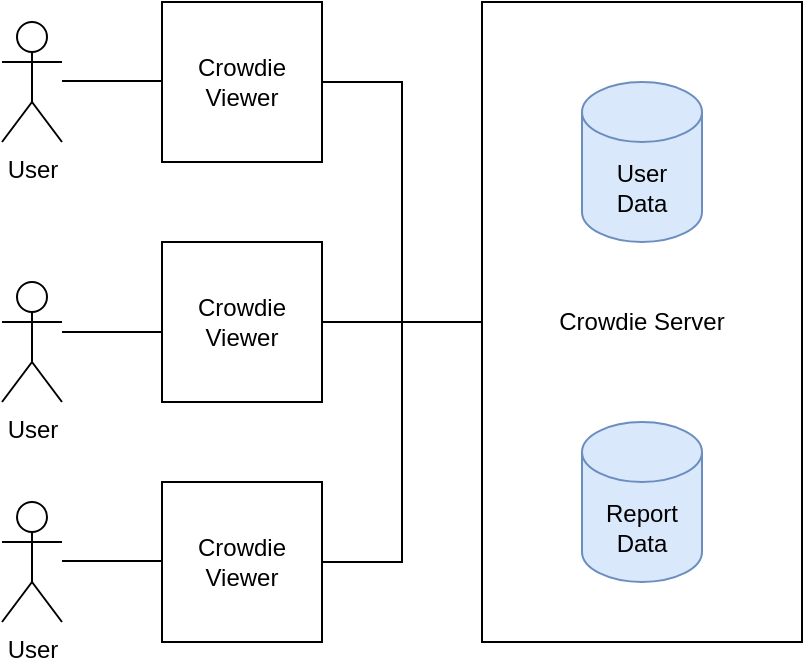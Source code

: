 <mxfile version="14.7.6" type="device"><diagram id="CPj2Boc7n2aaiUeVr8iP" name="Page-1"><mxGraphModel dx="786" dy="492" grid="1" gridSize="10" guides="1" tooltips="1" connect="1" arrows="1" fold="1" page="1" pageScale="1" pageWidth="850" pageHeight="1100" math="0" shadow="0"><root><mxCell id="0"/><mxCell id="1" parent="0"/><mxCell id="lvtRnCtwA3PdCXsdU0Jz-3" value="" style="edgeStyle=orthogonalEdgeStyle;rounded=0;orthogonalLoop=1;jettySize=auto;html=1;endArrow=none;endFill=0;startArrow=none;startFill=0;" edge="1" parent="1" source="lvtRnCtwA3PdCXsdU0Jz-1" target="lvtRnCtwA3PdCXsdU0Jz-2"><mxGeometry relative="1" as="geometry"><Array as="points"><mxPoint x="450" y="245"/><mxPoint x="450" y="245"/></Array></mxGeometry></mxCell><mxCell id="lvtRnCtwA3PdCXsdU0Jz-1" value="User" style="shape=umlActor;verticalLabelPosition=bottom;verticalAlign=top;html=1;outlineConnect=0;" vertex="1" parent="1"><mxGeometry x="400" y="220" width="30" height="60" as="geometry"/></mxCell><mxCell id="lvtRnCtwA3PdCXsdU0Jz-15" value="" style="edgeStyle=orthogonalEdgeStyle;rounded=0;orthogonalLoop=1;jettySize=auto;html=1;endArrow=none;endFill=0;" edge="1" parent="1" source="lvtRnCtwA3PdCXsdU0Jz-2" target="lvtRnCtwA3PdCXsdU0Jz-14"><mxGeometry relative="1" as="geometry"/></mxCell><mxCell id="lvtRnCtwA3PdCXsdU0Jz-2" value="Crowdie&lt;br&gt;Viewer" style="rounded=0;whiteSpace=wrap;html=1;" vertex="1" parent="1"><mxGeometry x="480" y="200" width="80" height="80" as="geometry"/></mxCell><mxCell id="lvtRnCtwA3PdCXsdU0Jz-16" value="" style="edgeStyle=orthogonalEdgeStyle;rounded=0;orthogonalLoop=1;jettySize=auto;html=1;endArrow=none;endFill=0;" edge="1" parent="1" source="lvtRnCtwA3PdCXsdU0Jz-4" target="lvtRnCtwA3PdCXsdU0Jz-14"><mxGeometry relative="1" as="geometry"/></mxCell><mxCell id="lvtRnCtwA3PdCXsdU0Jz-4" value="Crowdie&lt;br&gt;Viewer" style="rounded=0;whiteSpace=wrap;html=1;" vertex="1" parent="1"><mxGeometry x="480" y="320" width="80" height="80" as="geometry"/></mxCell><mxCell id="lvtRnCtwA3PdCXsdU0Jz-5" value="" style="edgeStyle=orthogonalEdgeStyle;rounded=0;orthogonalLoop=1;jettySize=auto;html=1;endArrow=none;endFill=0;" edge="1" parent="1"><mxGeometry relative="1" as="geometry"><mxPoint x="430" y="359.5" as="sourcePoint"/><mxPoint x="480" y="359.5" as="targetPoint"/><Array as="points"><mxPoint x="450" y="359.5"/><mxPoint x="450" y="359.5"/></Array></mxGeometry></mxCell><mxCell id="lvtRnCtwA3PdCXsdU0Jz-6" value="User" style="shape=umlActor;verticalLabelPosition=bottom;verticalAlign=top;html=1;outlineConnect=0;" vertex="1" parent="1"><mxGeometry x="400" y="330" width="30" height="60" as="geometry"/></mxCell><mxCell id="lvtRnCtwA3PdCXsdU0Jz-17" value="" style="edgeStyle=orthogonalEdgeStyle;rounded=0;orthogonalLoop=1;jettySize=auto;html=1;endArrow=none;endFill=0;" edge="1" parent="1" source="lvtRnCtwA3PdCXsdU0Jz-11" target="lvtRnCtwA3PdCXsdU0Jz-14"><mxGeometry relative="1" as="geometry"/></mxCell><mxCell id="lvtRnCtwA3PdCXsdU0Jz-11" value="Crowdie&lt;br&gt;Viewer" style="rounded=0;whiteSpace=wrap;html=1;" vertex="1" parent="1"><mxGeometry x="480" y="80" width="80" height="80" as="geometry"/></mxCell><mxCell id="lvtRnCtwA3PdCXsdU0Jz-12" value="" style="edgeStyle=orthogonalEdgeStyle;rounded=0;orthogonalLoop=1;jettySize=auto;html=1;endArrow=none;endFill=0;" edge="1" parent="1"><mxGeometry relative="1" as="geometry"><mxPoint x="430" y="119.5" as="sourcePoint"/><mxPoint x="480" y="119.5" as="targetPoint"/><Array as="points"><mxPoint x="450" y="119.5"/><mxPoint x="450" y="119.5"/></Array></mxGeometry></mxCell><mxCell id="lvtRnCtwA3PdCXsdU0Jz-13" value="User" style="shape=umlActor;verticalLabelPosition=bottom;verticalAlign=top;html=1;outlineConnect=0;" vertex="1" parent="1"><mxGeometry x="400" y="90" width="30" height="60" as="geometry"/></mxCell><mxCell id="lvtRnCtwA3PdCXsdU0Jz-14" value="Crowdie Server" style="rounded=0;whiteSpace=wrap;html=1;" vertex="1" parent="1"><mxGeometry x="640" y="80" width="160" height="320" as="geometry"/></mxCell><mxCell id="lvtRnCtwA3PdCXsdU0Jz-18" value="Report&lt;br&gt;Data" style="shape=cylinder3;whiteSpace=wrap;html=1;boundedLbl=1;backgroundOutline=1;size=15;fillColor=#dae8fc;strokeColor=#6c8ebf;" vertex="1" parent="1"><mxGeometry x="690" y="290" width="60" height="80" as="geometry"/></mxCell><mxCell id="lvtRnCtwA3PdCXsdU0Jz-19" value="User&lt;br&gt;Data" style="shape=cylinder3;whiteSpace=wrap;html=1;boundedLbl=1;backgroundOutline=1;size=15;fillColor=#dae8fc;strokeColor=#6c8ebf;" vertex="1" parent="1"><mxGeometry x="690" y="120" width="60" height="80" as="geometry"/></mxCell></root></mxGraphModel></diagram></mxfile>